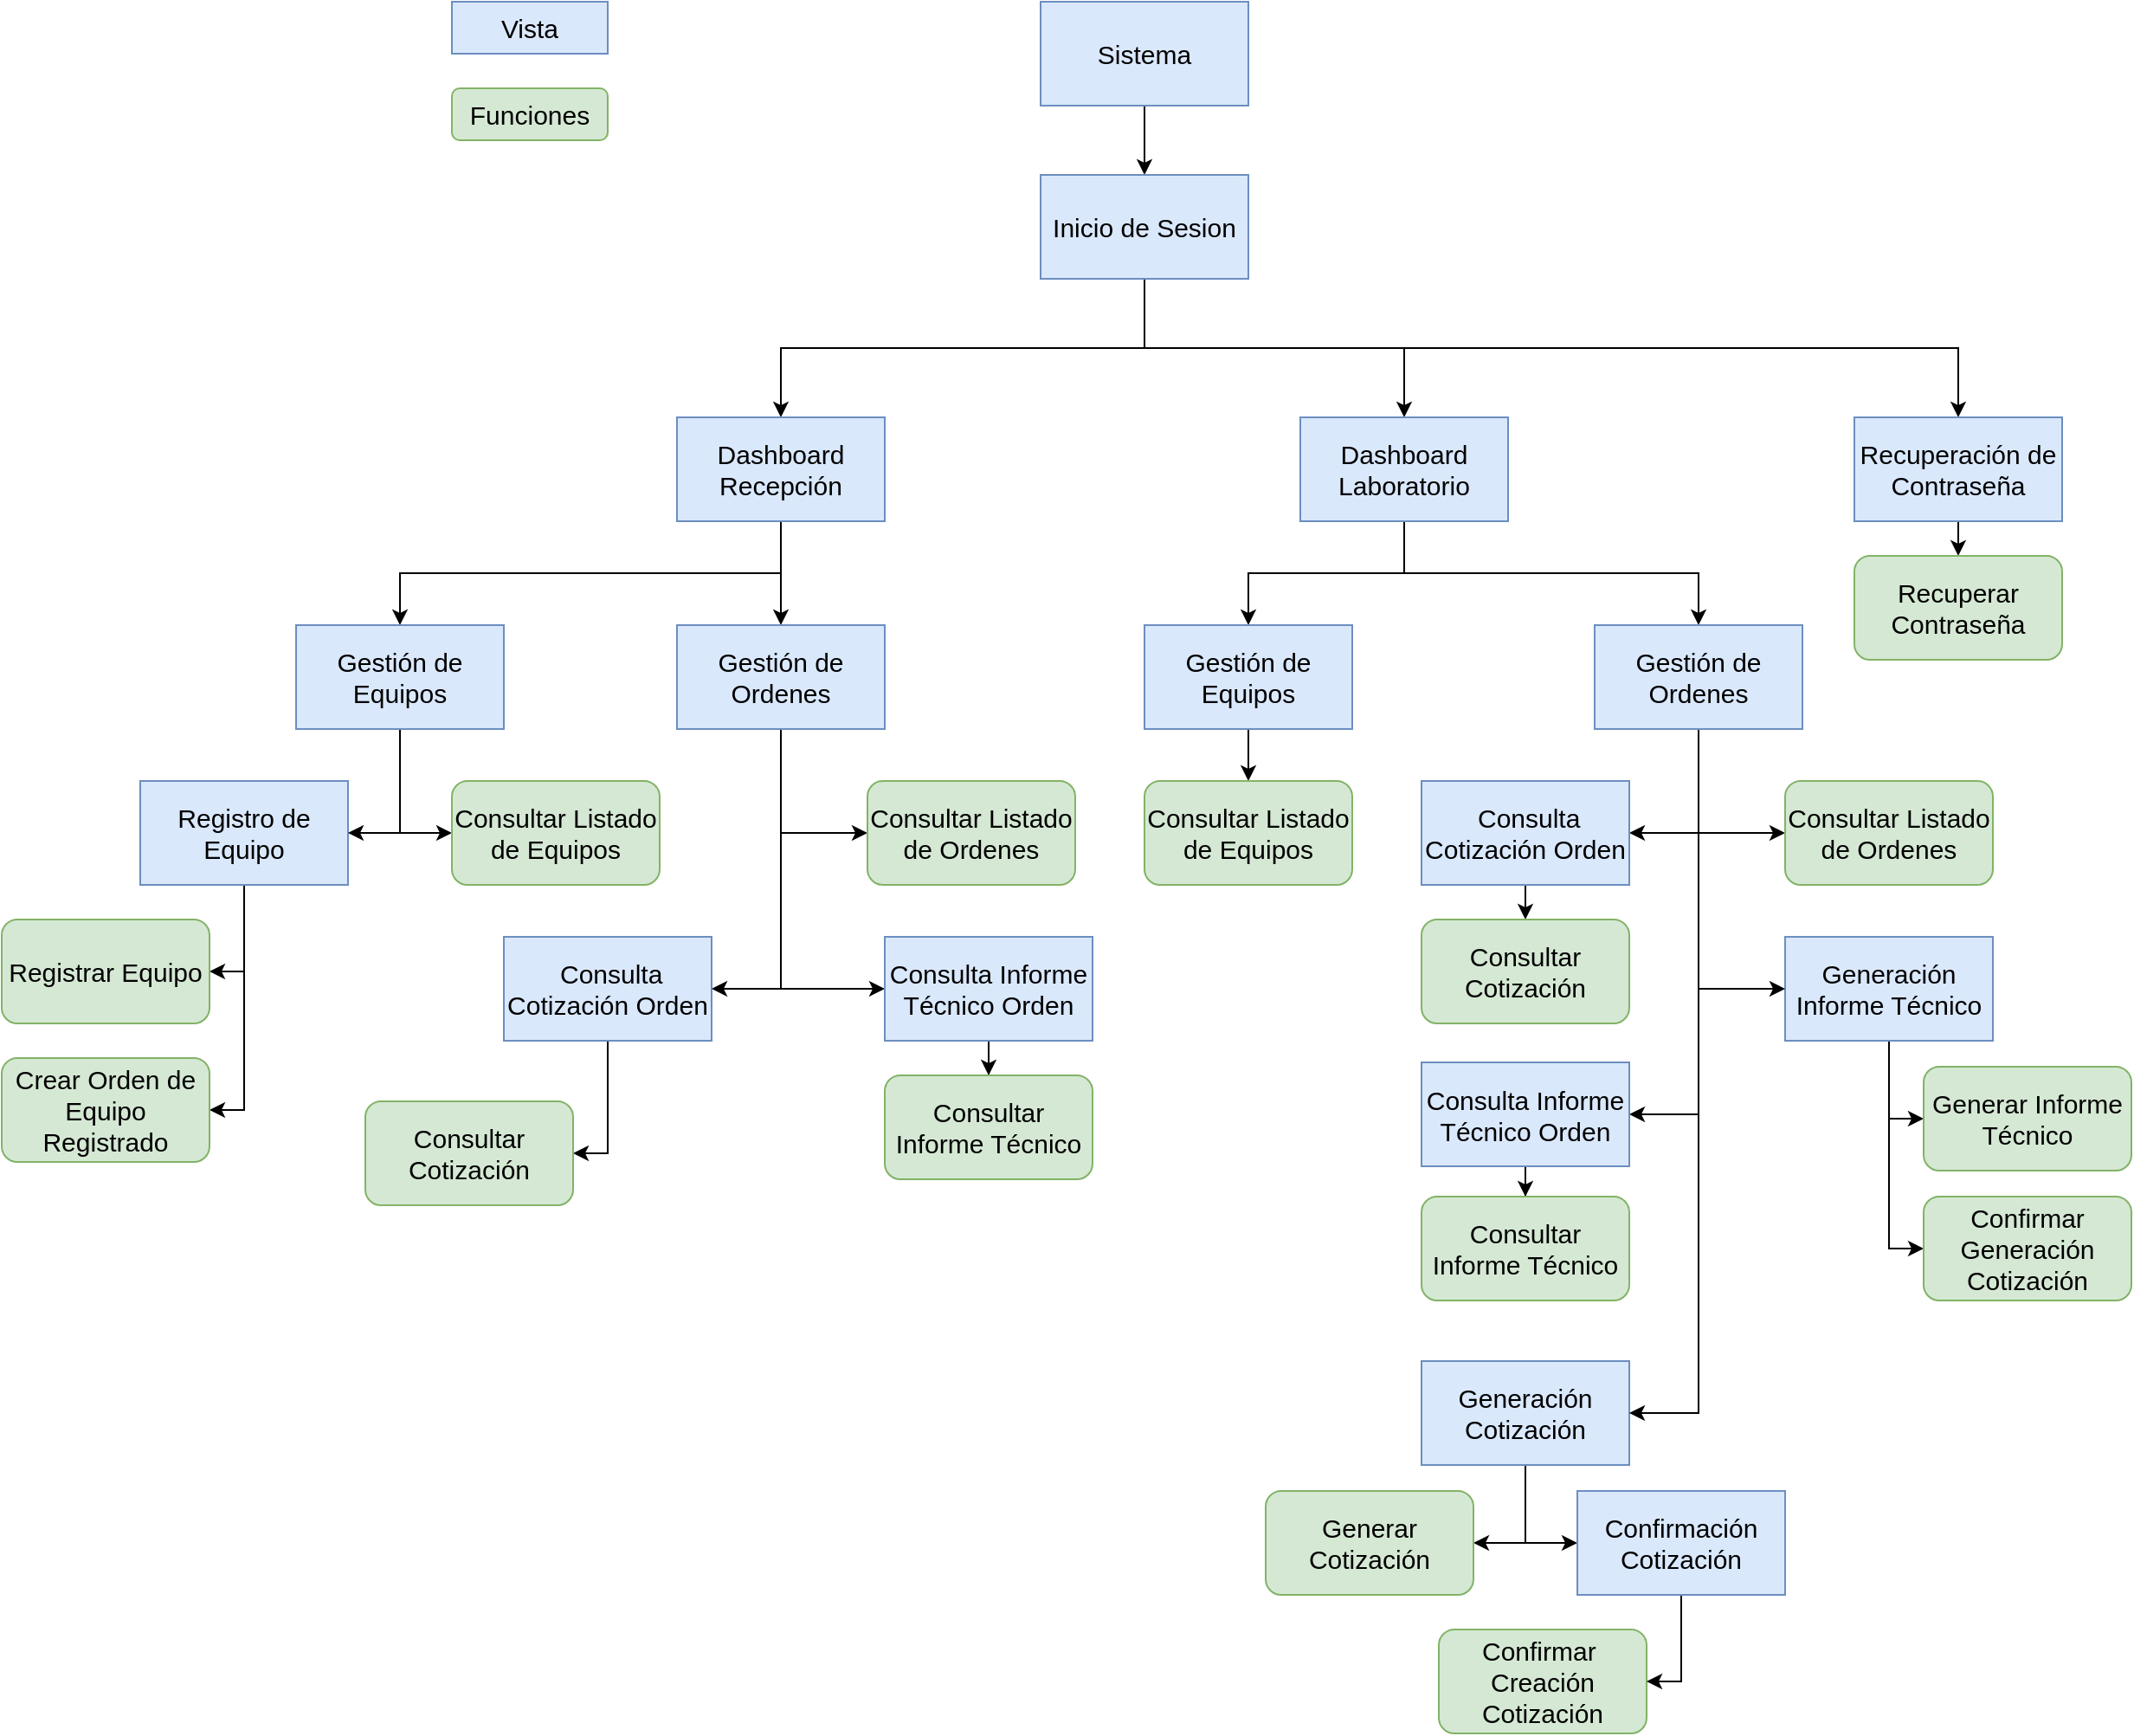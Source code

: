 <mxfile version="27.1.5">
  <diagram name="Página-1" id="UgkHa1BSui_f4TpJ_jGF">
    <mxGraphModel grid="1" page="0" gridSize="10" guides="1" tooltips="1" connect="1" arrows="1" fold="1" pageScale="1" pageWidth="1100" pageHeight="850" math="0" shadow="0">
      <root>
        <mxCell id="0" />
        <mxCell id="1" parent="0" />
        <mxCell id="ArS_VVLV0qaBhgp9hJRy-1" value="Vista" style="rounded=0;whiteSpace=wrap;html=1;fillColor=#dae8fc;strokeColor=#6c8ebf;fontSize=15;" vertex="1" parent="1">
          <mxGeometry x="950" y="-80" width="90" height="30" as="geometry" />
        </mxCell>
        <mxCell id="ArS_VVLV0qaBhgp9hJRy-2" value="Funciones" style="rounded=1;whiteSpace=wrap;html=1;fillColor=#d5e8d4;strokeColor=#82b366;fontSize=15;" vertex="1" parent="1">
          <mxGeometry x="950" y="-30" width="90" height="30" as="geometry" />
        </mxCell>
        <mxCell id="60KSiViv3yUNdUwa1URv-208" style="edgeStyle=orthogonalEdgeStyle;rounded=0;orthogonalLoop=1;jettySize=auto;html=1;exitX=0.5;exitY=1;exitDx=0;exitDy=0;entryX=0.5;entryY=0;entryDx=0;entryDy=0;" edge="1" parent="1" source="ArS_VVLV0qaBhgp9hJRy-3" target="ArS_VVLV0qaBhgp9hJRy-4">
          <mxGeometry relative="1" as="geometry" />
        </mxCell>
        <mxCell id="ArS_VVLV0qaBhgp9hJRy-3" value="Sistema" style="rounded=0;whiteSpace=wrap;html=1;fillColor=#dae8fc;strokeColor=#6c8ebf;fontSize=15;fontFamily=Helvetica;" vertex="1" parent="1">
          <mxGeometry x="1290" y="-80" width="120" height="60" as="geometry" />
        </mxCell>
        <mxCell id="60KSiViv3yUNdUwa1URv-108" style="edgeStyle=orthogonalEdgeStyle;rounded=0;orthogonalLoop=1;jettySize=auto;html=1;exitX=0.5;exitY=1;exitDx=0;exitDy=0;entryX=0.5;entryY=0;entryDx=0;entryDy=0;" edge="1" parent="1" source="ArS_VVLV0qaBhgp9hJRy-4" target="ArS_VVLV0qaBhgp9hJRy-5">
          <mxGeometry relative="1" as="geometry" />
        </mxCell>
        <mxCell id="60KSiViv3yUNdUwa1URv-109" style="edgeStyle=orthogonalEdgeStyle;rounded=0;orthogonalLoop=1;jettySize=auto;html=1;exitX=0.5;exitY=1;exitDx=0;exitDy=0;entryX=0.5;entryY=0;entryDx=0;entryDy=0;" edge="1" parent="1" source="ArS_VVLV0qaBhgp9hJRy-4" target="ArS_VVLV0qaBhgp9hJRy-6">
          <mxGeometry relative="1" as="geometry" />
        </mxCell>
        <mxCell id="60KSiViv3yUNdUwa1URv-207" style="edgeStyle=orthogonalEdgeStyle;rounded=0;orthogonalLoop=1;jettySize=auto;html=1;exitX=0.5;exitY=1;exitDx=0;exitDy=0;entryX=0.5;entryY=0;entryDx=0;entryDy=0;" edge="1" parent="1" source="ArS_VVLV0qaBhgp9hJRy-4" target="60KSiViv3yUNdUwa1URv-12">
          <mxGeometry relative="1" as="geometry" />
        </mxCell>
        <mxCell id="ArS_VVLV0qaBhgp9hJRy-4" value="Inicio de Sesion" style="rounded=0;whiteSpace=wrap;html=1;fillColor=#dae8fc;strokeColor=#6c8ebf;fontSize=15;fontFamily=Helvetica;" vertex="1" parent="1">
          <mxGeometry x="1290" y="20" width="120" height="60" as="geometry" />
        </mxCell>
        <mxCell id="60KSiViv3yUNdUwa1URv-2" style="edgeStyle=orthogonalEdgeStyle;rounded=0;orthogonalLoop=1;jettySize=auto;html=1;exitX=0.5;exitY=1;exitDx=0;exitDy=0;entryX=0.5;entryY=0;entryDx=0;entryDy=0;" edge="1" parent="1" source="ArS_VVLV0qaBhgp9hJRy-5" target="ArS_VVLV0qaBhgp9hJRy-11">
          <mxGeometry relative="1" as="geometry" />
        </mxCell>
        <mxCell id="g0VLApnUCDoVgFZP3uey-5" style="edgeStyle=orthogonalEdgeStyle;rounded=0;orthogonalLoop=1;jettySize=auto;html=1;exitX=0.5;exitY=1;exitDx=0;exitDy=0;entryX=0.5;entryY=0;entryDx=0;entryDy=0;" edge="1" parent="1" source="ArS_VVLV0qaBhgp9hJRy-5" target="g0VLApnUCDoVgFZP3uey-1">
          <mxGeometry relative="1" as="geometry" />
        </mxCell>
        <mxCell id="ArS_VVLV0qaBhgp9hJRy-5" value="&lt;div&gt;Dashboard Recepción&lt;/div&gt;" style="rounded=0;whiteSpace=wrap;html=1;fillColor=#dae8fc;strokeColor=#6c8ebf;fontSize=15;fontFamily=Helvetica;" vertex="1" parent="1">
          <mxGeometry x="1080" y="160" width="120" height="60" as="geometry" />
        </mxCell>
        <mxCell id="60KSiViv3yUNdUwa1URv-89" style="edgeStyle=orthogonalEdgeStyle;rounded=0;orthogonalLoop=1;jettySize=auto;html=1;exitX=0.5;exitY=1;exitDx=0;exitDy=0;entryX=0.5;entryY=0;entryDx=0;entryDy=0;" edge="1" parent="1" source="ArS_VVLV0qaBhgp9hJRy-6" target="60KSiViv3yUNdUwa1URv-60">
          <mxGeometry relative="1" as="geometry" />
        </mxCell>
        <mxCell id="g0VLApnUCDoVgFZP3uey-15" style="edgeStyle=orthogonalEdgeStyle;rounded=0;orthogonalLoop=1;jettySize=auto;html=1;exitX=0.5;exitY=1;exitDx=0;exitDy=0;entryX=0.5;entryY=0;entryDx=0;entryDy=0;" edge="1" parent="1" source="ArS_VVLV0qaBhgp9hJRy-6" target="g0VLApnUCDoVgFZP3uey-13">
          <mxGeometry relative="1" as="geometry" />
        </mxCell>
        <mxCell id="ArS_VVLV0qaBhgp9hJRy-6" value="&lt;div&gt;Dashboard Laboratorio&lt;/div&gt;" style="rounded=0;whiteSpace=wrap;html=1;fillColor=#dae8fc;strokeColor=#6c8ebf;fontSize=15;fontFamily=Helvetica;" vertex="1" parent="1">
          <mxGeometry x="1440" y="160" width="120" height="60" as="geometry" />
        </mxCell>
        <mxCell id="60KSiViv3yUNdUwa1URv-29" style="edgeStyle=orthogonalEdgeStyle;rounded=0;orthogonalLoop=1;jettySize=auto;html=1;exitX=0.5;exitY=1;exitDx=0;exitDy=0;entryX=1;entryY=0.5;entryDx=0;entryDy=0;" edge="1" parent="1" source="ArS_VVLV0qaBhgp9hJRy-11" target="60KSiViv3yUNdUwa1URv-21">
          <mxGeometry relative="1" as="geometry" />
        </mxCell>
        <mxCell id="60KSiViv3yUNdUwa1URv-37" style="edgeStyle=orthogonalEdgeStyle;rounded=0;orthogonalLoop=1;jettySize=auto;html=1;exitX=0.5;exitY=1;exitDx=0;exitDy=0;entryX=0;entryY=0.5;entryDx=0;entryDy=0;" edge="1" parent="1" source="ArS_VVLV0qaBhgp9hJRy-11" target="60KSiViv3yUNdUwa1URv-7">
          <mxGeometry relative="1" as="geometry" />
        </mxCell>
        <mxCell id="60KSiViv3yUNdUwa1URv-40" style="edgeStyle=orthogonalEdgeStyle;rounded=0;orthogonalLoop=1;jettySize=auto;html=1;exitX=0.5;exitY=1;exitDx=0;exitDy=0;entryX=0;entryY=0.5;entryDx=0;entryDy=0;" edge="1" parent="1" source="ArS_VVLV0qaBhgp9hJRy-11" target="60KSiViv3yUNdUwa1URv-22">
          <mxGeometry relative="1" as="geometry" />
        </mxCell>
        <mxCell id="ArS_VVLV0qaBhgp9hJRy-11" value="Gestión de Ordenes" style="rounded=0;whiteSpace=wrap;html=1;fillColor=#dae8fc;strokeColor=#6c8ebf;fontSize=15;fontFamily=Helvetica;" vertex="1" parent="1">
          <mxGeometry x="1080" y="280" width="120" height="60" as="geometry" />
        </mxCell>
        <mxCell id="60KSiViv3yUNdUwa1URv-31" style="edgeStyle=orthogonalEdgeStyle;rounded=0;orthogonalLoop=1;jettySize=auto;html=1;exitX=0.5;exitY=1;exitDx=0;exitDy=0;entryX=1;entryY=0.5;entryDx=0;entryDy=0;" edge="1" parent="1" source="ArS_VVLV0qaBhgp9hJRy-12" target="60KSiViv3yUNdUwa1URv-6">
          <mxGeometry relative="1" as="geometry" />
        </mxCell>
        <mxCell id="60KSiViv3yUNdUwa1URv-32" style="edgeStyle=orthogonalEdgeStyle;rounded=0;orthogonalLoop=1;jettySize=auto;html=1;exitX=0.5;exitY=1;exitDx=0;exitDy=0;entryX=1;entryY=0.5;entryDx=0;entryDy=0;" edge="1" parent="1" source="ArS_VVLV0qaBhgp9hJRy-12" target="60KSiViv3yUNdUwa1URv-9">
          <mxGeometry relative="1" as="geometry" />
        </mxCell>
        <mxCell id="ArS_VVLV0qaBhgp9hJRy-12" value="Registro de Equipo" style="rounded=0;whiteSpace=wrap;html=1;fillColor=#dae8fc;strokeColor=#6c8ebf;fontSize=15;fontFamily=Helvetica;" vertex="1" parent="1">
          <mxGeometry x="770" y="370" width="120" height="60" as="geometry" />
        </mxCell>
        <mxCell id="60KSiViv3yUNdUwa1URv-100" style="edgeStyle=orthogonalEdgeStyle;rounded=0;orthogonalLoop=1;jettySize=auto;html=1;exitX=0.5;exitY=1;exitDx=0;exitDy=0;entryX=1;entryY=0.5;entryDx=0;entryDy=0;" edge="1" parent="1" source="ArS_VVLV0qaBhgp9hJRy-13" target="60KSiViv3yUNdUwa1URv-81">
          <mxGeometry relative="1" as="geometry" />
        </mxCell>
        <mxCell id="g0VLApnUCDoVgFZP3uey-18" style="edgeStyle=orthogonalEdgeStyle;rounded=0;orthogonalLoop=1;jettySize=auto;html=1;exitX=0.5;exitY=1;exitDx=0;exitDy=0;entryX=0;entryY=0.5;entryDx=0;entryDy=0;" edge="1" parent="1" source="ArS_VVLV0qaBhgp9hJRy-13" target="g0VLApnUCDoVgFZP3uey-17">
          <mxGeometry relative="1" as="geometry" />
        </mxCell>
        <mxCell id="ArS_VVLV0qaBhgp9hJRy-13" value="Generación Cotización" style="rounded=0;whiteSpace=wrap;html=1;fillColor=#dae8fc;strokeColor=#6c8ebf;fontSize=15;fontFamily=Helvetica;" vertex="1" parent="1">
          <mxGeometry x="1510" y="705" width="120" height="60" as="geometry" />
        </mxCell>
        <mxCell id="60KSiViv3yUNdUwa1URv-103" style="edgeStyle=orthogonalEdgeStyle;rounded=0;orthogonalLoop=1;jettySize=auto;html=1;exitX=0.5;exitY=1;exitDx=0;exitDy=0;entryX=0;entryY=0.5;entryDx=0;entryDy=0;" edge="1" parent="1" source="ArS_VVLV0qaBhgp9hJRy-15" target="60KSiViv3yUNdUwa1URv-95">
          <mxGeometry relative="1" as="geometry" />
        </mxCell>
        <mxCell id="60KSiViv3yUNdUwa1URv-105" style="edgeStyle=orthogonalEdgeStyle;rounded=0;orthogonalLoop=1;jettySize=auto;html=1;exitX=0.5;exitY=1;exitDx=0;exitDy=0;entryX=0;entryY=0.5;entryDx=0;entryDy=0;" edge="1" parent="1" source="ArS_VVLV0qaBhgp9hJRy-15" target="60KSiViv3yUNdUwa1URv-96">
          <mxGeometry relative="1" as="geometry" />
        </mxCell>
        <mxCell id="ArS_VVLV0qaBhgp9hJRy-15" value="Generación Informe Técnico" style="rounded=0;whiteSpace=wrap;html=1;fillColor=#dae8fc;strokeColor=#6c8ebf;fontSize=15;fontFamily=Helvetica;" vertex="1" parent="1">
          <mxGeometry x="1720" y="460" width="120" height="60" as="geometry" />
        </mxCell>
        <mxCell id="60KSiViv3yUNdUwa1URv-6" value="&lt;div&gt;Registrar Equipo&lt;/div&gt;" style="rounded=1;whiteSpace=wrap;html=1;fillColor=#d5e8d4;strokeColor=#82b366;fontSize=15;" vertex="1" parent="1">
          <mxGeometry x="690" y="450" width="120" height="60" as="geometry" />
        </mxCell>
        <mxCell id="60KSiViv3yUNdUwa1URv-7" value="Consultar Listado de Ordenes" style="rounded=1;whiteSpace=wrap;html=1;fillColor=#d5e8d4;strokeColor=#82b366;fontSize=15;" vertex="1" parent="1">
          <mxGeometry x="1190" y="370" width="120" height="60" as="geometry" />
        </mxCell>
        <mxCell id="60KSiViv3yUNdUwa1URv-9" value="Crear Orden de Equipo Registrado" style="rounded=1;whiteSpace=wrap;html=1;fillColor=#d5e8d4;strokeColor=#82b366;fontSize=15;" vertex="1" parent="1">
          <mxGeometry x="690" y="530" width="120" height="60" as="geometry" />
        </mxCell>
        <mxCell id="60KSiViv3yUNdUwa1URv-206" style="edgeStyle=orthogonalEdgeStyle;rounded=0;orthogonalLoop=1;jettySize=auto;html=1;exitX=0.5;exitY=1;exitDx=0;exitDy=0;entryX=0.5;entryY=0;entryDx=0;entryDy=0;" edge="1" parent="1" source="60KSiViv3yUNdUwa1URv-12" target="60KSiViv3yUNdUwa1URv-106">
          <mxGeometry relative="1" as="geometry" />
        </mxCell>
        <mxCell id="60KSiViv3yUNdUwa1URv-12" value="Recuperación de Contraseña" style="rounded=0;whiteSpace=wrap;html=1;fillColor=#dae8fc;strokeColor=#6c8ebf;fontSize=15;fontFamily=Helvetica;" vertex="1" parent="1">
          <mxGeometry x="1760" y="160" width="120" height="60" as="geometry" />
        </mxCell>
        <mxCell id="60KSiViv3yUNdUwa1URv-33" style="edgeStyle=orthogonalEdgeStyle;rounded=0;orthogonalLoop=1;jettySize=auto;html=1;exitX=0.5;exitY=1;exitDx=0;exitDy=0;entryX=1;entryY=0.5;entryDx=0;entryDy=0;" edge="1" parent="1" source="60KSiViv3yUNdUwa1URv-21" target="60KSiViv3yUNdUwa1URv-24">
          <mxGeometry relative="1" as="geometry" />
        </mxCell>
        <mxCell id="60KSiViv3yUNdUwa1URv-21" value="&amp;nbsp;Consulta Cotización Orden" style="rounded=0;whiteSpace=wrap;html=1;fillColor=#dae8fc;strokeColor=#6c8ebf;fontSize=15;fontFamily=Helvetica;" vertex="1" parent="1">
          <mxGeometry x="980" y="460" width="120" height="60" as="geometry" />
        </mxCell>
        <mxCell id="60KSiViv3yUNdUwa1URv-41" style="edgeStyle=orthogonalEdgeStyle;rounded=0;orthogonalLoop=1;jettySize=auto;html=1;exitX=0.5;exitY=1;exitDx=0;exitDy=0;" edge="1" parent="1" source="60KSiViv3yUNdUwa1URv-22" target="60KSiViv3yUNdUwa1URv-26">
          <mxGeometry relative="1" as="geometry" />
        </mxCell>
        <mxCell id="60KSiViv3yUNdUwa1URv-22" value="Consulta Informe Técnico Orden" style="rounded=0;whiteSpace=wrap;html=1;fillColor=#dae8fc;strokeColor=#6c8ebf;fontSize=15;fontFamily=Helvetica;" vertex="1" parent="1">
          <mxGeometry x="1200" y="460" width="120" height="60" as="geometry" />
        </mxCell>
        <mxCell id="60KSiViv3yUNdUwa1URv-24" value="Consultar Cotización" style="rounded=1;whiteSpace=wrap;html=1;fillColor=#d5e8d4;strokeColor=#82b366;fontSize=15;" vertex="1" parent="1">
          <mxGeometry x="900" y="555" width="120" height="60" as="geometry" />
        </mxCell>
        <mxCell id="60KSiViv3yUNdUwa1URv-26" value="Consultar Informe Técnico" style="rounded=1;whiteSpace=wrap;html=1;fillColor=#d5e8d4;strokeColor=#82b366;fontSize=15;" vertex="1" parent="1">
          <mxGeometry x="1200" y="540" width="120" height="60" as="geometry" />
        </mxCell>
        <mxCell id="60KSiViv3yUNdUwa1URv-55" style="edgeStyle=orthogonalEdgeStyle;rounded=0;orthogonalLoop=1;jettySize=auto;html=1;exitX=0.5;exitY=1;exitDx=0;exitDy=0;entryX=1;entryY=0.5;entryDx=0;entryDy=0;" edge="1" parent="1" source="60KSiViv3yUNdUwa1URv-60" target="60KSiViv3yUNdUwa1URv-74">
          <mxGeometry relative="1" as="geometry" />
        </mxCell>
        <mxCell id="60KSiViv3yUNdUwa1URv-57" style="edgeStyle=orthogonalEdgeStyle;rounded=0;orthogonalLoop=1;jettySize=auto;html=1;exitX=0.5;exitY=1;exitDx=0;exitDy=0;entryX=0;entryY=0.5;entryDx=0;entryDy=0;" edge="1" parent="1" source="60KSiViv3yUNdUwa1URv-60" target="60KSiViv3yUNdUwa1URv-65">
          <mxGeometry relative="1" as="geometry" />
        </mxCell>
        <mxCell id="60KSiViv3yUNdUwa1URv-84" style="edgeStyle=orthogonalEdgeStyle;rounded=0;orthogonalLoop=1;jettySize=auto;html=1;exitX=0.5;exitY=1;exitDx=0;exitDy=0;entryX=1;entryY=0.5;entryDx=0;entryDy=0;" edge="1" parent="1" source="60KSiViv3yUNdUwa1URv-60" target="60KSiViv3yUNdUwa1URv-76">
          <mxGeometry relative="1" as="geometry" />
        </mxCell>
        <mxCell id="60KSiViv3yUNdUwa1URv-98" style="edgeStyle=orthogonalEdgeStyle;rounded=0;orthogonalLoop=1;jettySize=auto;html=1;exitX=0.5;exitY=1;exitDx=0;exitDy=0;entryX=1;entryY=0.5;entryDx=0;entryDy=0;" edge="1" parent="1" source="60KSiViv3yUNdUwa1URv-60" target="ArS_VVLV0qaBhgp9hJRy-13">
          <mxGeometry relative="1" as="geometry" />
        </mxCell>
        <mxCell id="60KSiViv3yUNdUwa1URv-99" style="edgeStyle=orthogonalEdgeStyle;rounded=0;orthogonalLoop=1;jettySize=auto;html=1;exitX=0.5;exitY=1;exitDx=0;exitDy=0;entryX=0;entryY=0.5;entryDx=0;entryDy=0;" edge="1" parent="1" source="60KSiViv3yUNdUwa1URv-60" target="ArS_VVLV0qaBhgp9hJRy-15">
          <mxGeometry relative="1" as="geometry" />
        </mxCell>
        <mxCell id="60KSiViv3yUNdUwa1URv-60" value="Gestión de Ordenes" style="rounded=0;whiteSpace=wrap;html=1;fillColor=#dae8fc;strokeColor=#6c8ebf;fontSize=15;fontFamily=Helvetica;" vertex="1" parent="1">
          <mxGeometry x="1610" y="280" width="120" height="60" as="geometry" />
        </mxCell>
        <mxCell id="60KSiViv3yUNdUwa1URv-65" value="Consultar Listado de Ordenes" style="rounded=1;whiteSpace=wrap;html=1;fillColor=#d5e8d4;strokeColor=#82b366;fontSize=15;" vertex="1" parent="1">
          <mxGeometry x="1720" y="370" width="120" height="60" as="geometry" />
        </mxCell>
        <mxCell id="60KSiViv3yUNdUwa1URv-83" style="edgeStyle=orthogonalEdgeStyle;rounded=0;orthogonalLoop=1;jettySize=auto;html=1;exitX=0.5;exitY=1;exitDx=0;exitDy=0;entryX=0.5;entryY=0;entryDx=0;entryDy=0;" edge="1" parent="1" source="60KSiViv3yUNdUwa1URv-74" target="60KSiViv3yUNdUwa1URv-78">
          <mxGeometry relative="1" as="geometry" />
        </mxCell>
        <mxCell id="60KSiViv3yUNdUwa1URv-74" value="&amp;nbsp;Consulta Cotización Orden" style="rounded=0;whiteSpace=wrap;html=1;fillColor=#dae8fc;strokeColor=#6c8ebf;fontSize=15;fontFamily=Helvetica;" vertex="1" parent="1">
          <mxGeometry x="1510" y="370" width="120" height="60" as="geometry" />
        </mxCell>
        <mxCell id="60KSiViv3yUNdUwa1URv-75" style="edgeStyle=orthogonalEdgeStyle;rounded=0;orthogonalLoop=1;jettySize=auto;html=1;exitX=0.5;exitY=1;exitDx=0;exitDy=0;" edge="1" parent="1" source="60KSiViv3yUNdUwa1URv-76" target="60KSiViv3yUNdUwa1URv-80">
          <mxGeometry relative="1" as="geometry" />
        </mxCell>
        <mxCell id="60KSiViv3yUNdUwa1URv-76" value="Consulta Informe Técnico Orden" style="rounded=0;whiteSpace=wrap;html=1;fillColor=#dae8fc;strokeColor=#6c8ebf;fontSize=15;fontFamily=Helvetica;" vertex="1" parent="1">
          <mxGeometry x="1510" y="532.5" width="120" height="60" as="geometry" />
        </mxCell>
        <mxCell id="60KSiViv3yUNdUwa1URv-78" value="Consultar Cotización" style="rounded=1;whiteSpace=wrap;html=1;fillColor=#d5e8d4;strokeColor=#82b366;fontSize=15;" vertex="1" parent="1">
          <mxGeometry x="1510" y="450" width="120" height="60" as="geometry" />
        </mxCell>
        <mxCell id="60KSiViv3yUNdUwa1URv-80" value="Consultar Informe Técnico" style="rounded=1;whiteSpace=wrap;html=1;fillColor=#d5e8d4;strokeColor=#82b366;fontSize=15;" vertex="1" parent="1">
          <mxGeometry x="1510" y="610" width="120" height="60" as="geometry" />
        </mxCell>
        <mxCell id="60KSiViv3yUNdUwa1URv-81" value="Generar Cotización" style="rounded=1;whiteSpace=wrap;html=1;fillColor=#d5e8d4;strokeColor=#82b366;fontSize=15;" vertex="1" parent="1">
          <mxGeometry x="1420" y="780" width="120" height="60" as="geometry" />
        </mxCell>
        <mxCell id="60KSiViv3yUNdUwa1URv-93" value="Confirmar&amp;nbsp; Creación Cotización" style="rounded=1;whiteSpace=wrap;html=1;fillColor=#d5e8d4;strokeColor=#82b366;fontSize=15;" vertex="1" parent="1">
          <mxGeometry x="1520" y="860" width="120" height="60" as="geometry" />
        </mxCell>
        <mxCell id="60KSiViv3yUNdUwa1URv-95" value="Generar Informe Técnico" style="rounded=1;whiteSpace=wrap;html=1;fillColor=#d5e8d4;strokeColor=#82b366;fontSize=15;" vertex="1" parent="1">
          <mxGeometry x="1800" y="535" width="120" height="60" as="geometry" />
        </mxCell>
        <mxCell id="60KSiViv3yUNdUwa1URv-96" value="Confirmar Generación Cotización" style="rounded=1;whiteSpace=wrap;html=1;fillColor=#d5e8d4;strokeColor=#82b366;fontSize=15;" vertex="1" parent="1">
          <mxGeometry x="1800" y="610" width="120" height="60" as="geometry" />
        </mxCell>
        <mxCell id="60KSiViv3yUNdUwa1URv-106" value="Recuperar Contraseña" style="rounded=1;whiteSpace=wrap;html=1;fillColor=#d5e8d4;strokeColor=#82b366;fontSize=15;" vertex="1" parent="1">
          <mxGeometry x="1760" y="240" width="120" height="60" as="geometry" />
        </mxCell>
        <mxCell id="g0VLApnUCDoVgFZP3uey-3" style="edgeStyle=orthogonalEdgeStyle;rounded=0;orthogonalLoop=1;jettySize=auto;html=1;exitX=0.5;exitY=1;exitDx=0;exitDy=0;entryX=1;entryY=0.5;entryDx=0;entryDy=0;" edge="1" parent="1" source="g0VLApnUCDoVgFZP3uey-1" target="ArS_VVLV0qaBhgp9hJRy-12">
          <mxGeometry relative="1" as="geometry" />
        </mxCell>
        <mxCell id="g0VLApnUCDoVgFZP3uey-4" style="edgeStyle=orthogonalEdgeStyle;rounded=0;orthogonalLoop=1;jettySize=auto;html=1;exitX=0.5;exitY=1;exitDx=0;exitDy=0;entryX=0;entryY=0.5;entryDx=0;entryDy=0;" edge="1" parent="1" source="g0VLApnUCDoVgFZP3uey-1" target="g0VLApnUCDoVgFZP3uey-2">
          <mxGeometry relative="1" as="geometry" />
        </mxCell>
        <mxCell id="g0VLApnUCDoVgFZP3uey-1" value="Gestión de Equipos" style="rounded=0;whiteSpace=wrap;html=1;fillColor=#dae8fc;strokeColor=#6c8ebf;fontSize=15;fontFamily=Helvetica;" vertex="1" parent="1">
          <mxGeometry x="860" y="280" width="120" height="60" as="geometry" />
        </mxCell>
        <mxCell id="g0VLApnUCDoVgFZP3uey-2" value="Consultar Listado de Equipos" style="rounded=1;whiteSpace=wrap;html=1;fillColor=#d5e8d4;strokeColor=#82b366;fontSize=15;" vertex="1" parent="1">
          <mxGeometry x="950" y="370" width="120" height="60" as="geometry" />
        </mxCell>
        <mxCell id="g0VLApnUCDoVgFZP3uey-16" style="edgeStyle=orthogonalEdgeStyle;rounded=0;orthogonalLoop=1;jettySize=auto;html=1;exitX=0.5;exitY=1;exitDx=0;exitDy=0;entryX=0.5;entryY=0;entryDx=0;entryDy=0;" edge="1" parent="1" source="g0VLApnUCDoVgFZP3uey-13" target="g0VLApnUCDoVgFZP3uey-14">
          <mxGeometry relative="1" as="geometry" />
        </mxCell>
        <mxCell id="g0VLApnUCDoVgFZP3uey-13" value="Gestión de Equipos" style="rounded=0;whiteSpace=wrap;html=1;fillColor=#dae8fc;strokeColor=#6c8ebf;fontSize=15;fontFamily=Helvetica;" vertex="1" parent="1">
          <mxGeometry x="1350" y="280" width="120" height="60" as="geometry" />
        </mxCell>
        <mxCell id="g0VLApnUCDoVgFZP3uey-14" value="Consultar Listado de Equipos" style="rounded=1;whiteSpace=wrap;html=1;fillColor=#d5e8d4;strokeColor=#82b366;fontSize=15;" vertex="1" parent="1">
          <mxGeometry x="1350" y="370" width="120" height="60" as="geometry" />
        </mxCell>
        <mxCell id="g0VLApnUCDoVgFZP3uey-19" style="edgeStyle=orthogonalEdgeStyle;rounded=0;orthogonalLoop=1;jettySize=auto;html=1;exitX=0.5;exitY=1;exitDx=0;exitDy=0;entryX=1;entryY=0.5;entryDx=0;entryDy=0;" edge="1" parent="1" source="g0VLApnUCDoVgFZP3uey-17" target="60KSiViv3yUNdUwa1URv-93">
          <mxGeometry relative="1" as="geometry" />
        </mxCell>
        <mxCell id="g0VLApnUCDoVgFZP3uey-17" value="Confirmación Cotización" style="rounded=0;whiteSpace=wrap;html=1;fillColor=#dae8fc;strokeColor=#6c8ebf;fontSize=15;fontFamily=Helvetica;" vertex="1" parent="1">
          <mxGeometry x="1600" y="780" width="120" height="60" as="geometry" />
        </mxCell>
      </root>
    </mxGraphModel>
  </diagram>
</mxfile>
